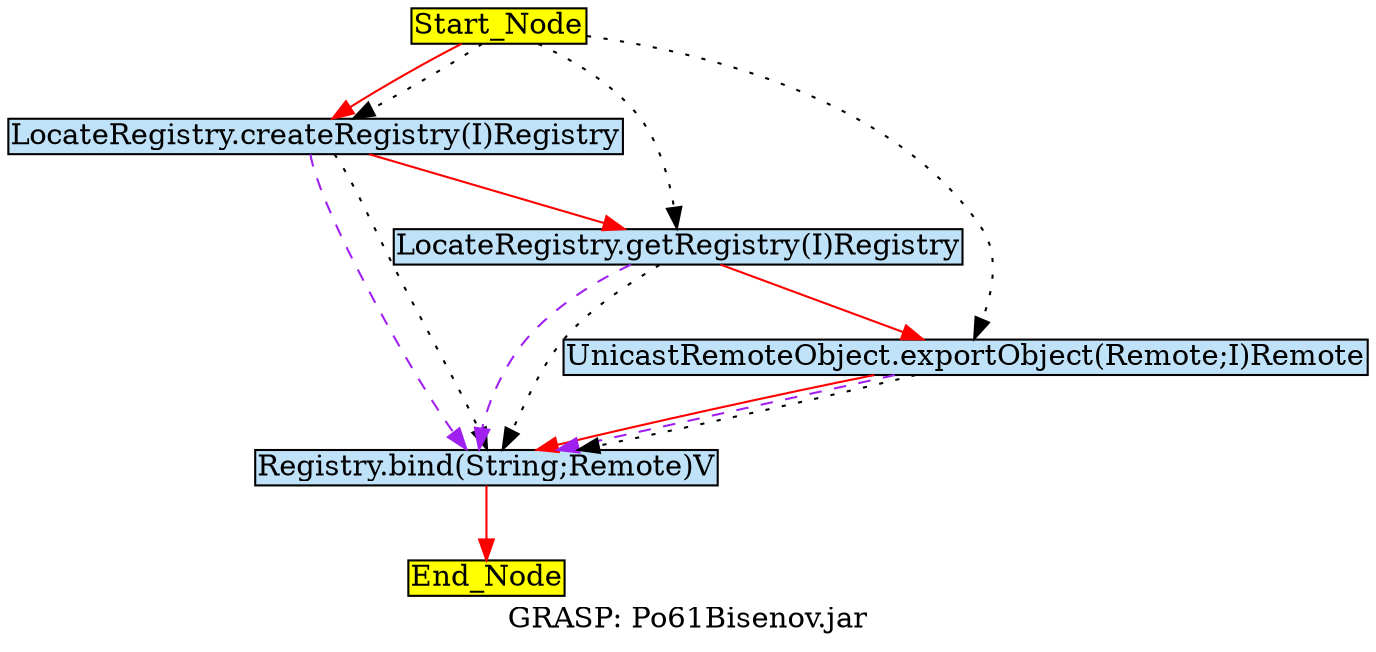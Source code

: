 digraph G {
	graph[label="GRASP: Po61Bisenov.jar"];	node[style=filled,fillcolor ="white",shape=box,margin=0.02,width=0,height=0];
	"Start_Node"[fillcolor ="yellow",style="filled" ];
	"LocateRegistry.createRegistry(I)Registry"[fillcolor ="#c0e2f8",style="filled" ];
	"End_Node"[fillcolor ="yellow",style="filled" ];
	"Registry.bind(String;Remote)V"[fillcolor ="#c0e2f8",style="filled" ];
	"Start_Node"[fillcolor ="yellow",style="filled" ];
	"LocateRegistry.getRegistry(I)Registry"[fillcolor ="#c0e2f8",style="filled" ];
	"UnicastRemoteObject.exportObject(Remote;I)Remote"[fillcolor ="#c0e2f8",style="filled" ];
	"LocateRegistry.createRegistry(I)Registry" -> "Registry.bind(String;Remote)V"[color="purple",style=dashed];
	"LocateRegistry.createRegistry(I)Registry" -> "Registry.bind(String;Remote)V"[color="black",style=dotted];
	"LocateRegistry.createRegistry(I)Registry" -> "LocateRegistry.getRegistry(I)Registry"[color="red",style=solid];
	"Registry.bind(String;Remote)V" -> "End_Node"[color="red",style=solid];
	"Start_Node" -> "LocateRegistry.createRegistry(I)Registry"[color="red",style=solid];
	"Start_Node" -> "LocateRegistry.createRegistry(I)Registry"[color="black",style=dotted];
	"Start_Node" -> "LocateRegistry.getRegistry(I)Registry"[color="black",style=dotted];
	"Start_Node" -> "UnicastRemoteObject.exportObject(Remote;I)Remote"[color="black",style=dotted];
	"LocateRegistry.getRegistry(I)Registry" -> "Registry.bind(String;Remote)V"[color="purple",style=dashed];
	"LocateRegistry.getRegistry(I)Registry" -> "Registry.bind(String;Remote)V"[color="black",style=dotted];
	"LocateRegistry.getRegistry(I)Registry" -> "UnicastRemoteObject.exportObject(Remote;I)Remote"[color="red",style=solid];
	"UnicastRemoteObject.exportObject(Remote;I)Remote" -> "Registry.bind(String;Remote)V"[color="red",style=solid];
	"UnicastRemoteObject.exportObject(Remote;I)Remote" -> "Registry.bind(String;Remote)V"[color="purple",style=dashed];
	"UnicastRemoteObject.exportObject(Remote;I)Remote" -> "Registry.bind(String;Remote)V"[color="black",style=dotted];
}
